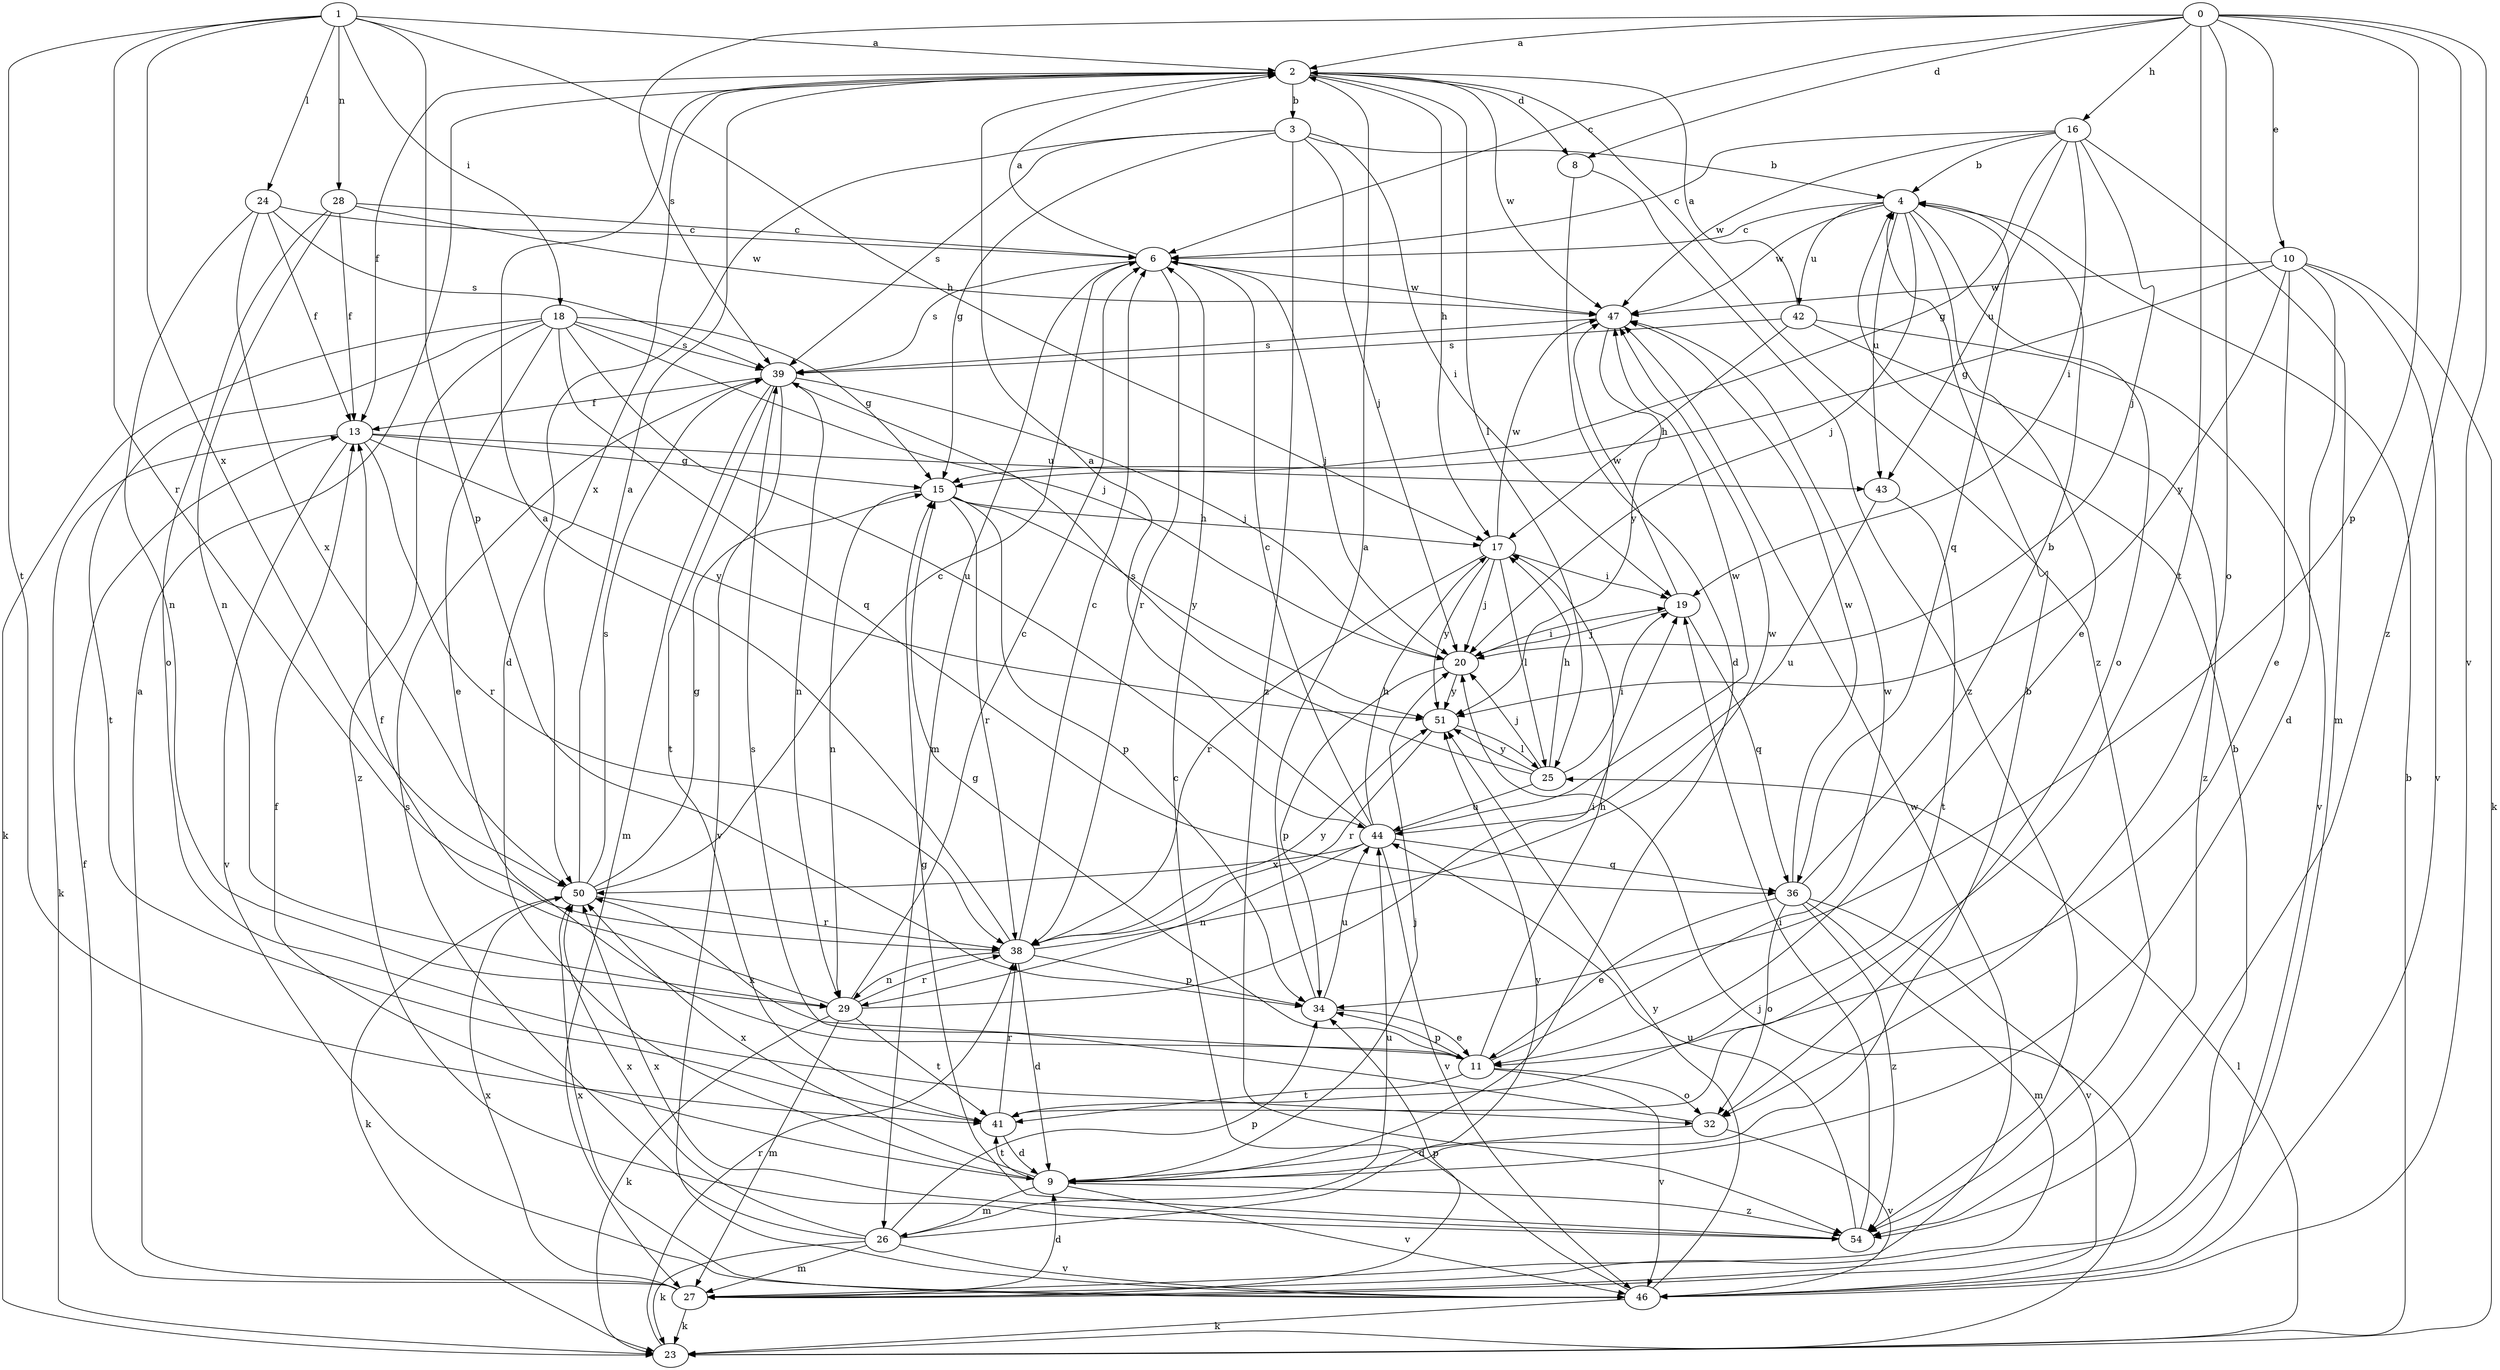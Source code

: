 strict digraph  {
0;
1;
2;
3;
4;
6;
8;
9;
10;
11;
13;
15;
16;
17;
18;
19;
20;
23;
24;
25;
26;
27;
28;
29;
32;
34;
36;
38;
39;
41;
42;
43;
44;
46;
47;
50;
51;
54;
0 -> 2  [label=a];
0 -> 6  [label=c];
0 -> 8  [label=d];
0 -> 10  [label=e];
0 -> 16  [label=h];
0 -> 32  [label=o];
0 -> 34  [label=p];
0 -> 39  [label=s];
0 -> 41  [label=t];
0 -> 46  [label=v];
0 -> 54  [label=z];
1 -> 2  [label=a];
1 -> 17  [label=h];
1 -> 18  [label=i];
1 -> 24  [label=l];
1 -> 28  [label=n];
1 -> 34  [label=p];
1 -> 38  [label=r];
1 -> 41  [label=t];
1 -> 50  [label=x];
2 -> 3  [label=b];
2 -> 8  [label=d];
2 -> 13  [label=f];
2 -> 17  [label=h];
2 -> 25  [label=l];
2 -> 47  [label=w];
2 -> 50  [label=x];
2 -> 54  [label=z];
3 -> 4  [label=b];
3 -> 9  [label=d];
3 -> 15  [label=g];
3 -> 19  [label=i];
3 -> 20  [label=j];
3 -> 39  [label=s];
3 -> 54  [label=z];
4 -> 6  [label=c];
4 -> 11  [label=e];
4 -> 20  [label=j];
4 -> 32  [label=o];
4 -> 36  [label=q];
4 -> 42  [label=u];
4 -> 43  [label=u];
4 -> 47  [label=w];
6 -> 2  [label=a];
6 -> 20  [label=j];
6 -> 26  [label=m];
6 -> 38  [label=r];
6 -> 39  [label=s];
6 -> 47  [label=w];
8 -> 9  [label=d];
8 -> 54  [label=z];
9 -> 4  [label=b];
9 -> 13  [label=f];
9 -> 20  [label=j];
9 -> 26  [label=m];
9 -> 41  [label=t];
9 -> 46  [label=v];
9 -> 50  [label=x];
9 -> 54  [label=z];
10 -> 9  [label=d];
10 -> 11  [label=e];
10 -> 15  [label=g];
10 -> 23  [label=k];
10 -> 46  [label=v];
10 -> 47  [label=w];
10 -> 51  [label=y];
11 -> 15  [label=g];
11 -> 17  [label=h];
11 -> 32  [label=o];
11 -> 34  [label=p];
11 -> 41  [label=t];
11 -> 46  [label=v];
11 -> 47  [label=w];
11 -> 50  [label=x];
13 -> 15  [label=g];
13 -> 23  [label=k];
13 -> 38  [label=r];
13 -> 43  [label=u];
13 -> 46  [label=v];
13 -> 51  [label=y];
15 -> 17  [label=h];
15 -> 29  [label=n];
15 -> 34  [label=p];
15 -> 38  [label=r];
15 -> 51  [label=y];
16 -> 4  [label=b];
16 -> 6  [label=c];
16 -> 15  [label=g];
16 -> 19  [label=i];
16 -> 20  [label=j];
16 -> 27  [label=m];
16 -> 43  [label=u];
16 -> 47  [label=w];
17 -> 19  [label=i];
17 -> 20  [label=j];
17 -> 25  [label=l];
17 -> 38  [label=r];
17 -> 47  [label=w];
17 -> 51  [label=y];
18 -> 11  [label=e];
18 -> 15  [label=g];
18 -> 20  [label=j];
18 -> 23  [label=k];
18 -> 36  [label=q];
18 -> 39  [label=s];
18 -> 41  [label=t];
18 -> 44  [label=u];
18 -> 54  [label=z];
19 -> 20  [label=j];
19 -> 36  [label=q];
19 -> 47  [label=w];
20 -> 19  [label=i];
20 -> 34  [label=p];
20 -> 51  [label=y];
23 -> 4  [label=b];
23 -> 20  [label=j];
23 -> 25  [label=l];
23 -> 38  [label=r];
24 -> 6  [label=c];
24 -> 13  [label=f];
24 -> 29  [label=n];
24 -> 39  [label=s];
24 -> 50  [label=x];
25 -> 17  [label=h];
25 -> 19  [label=i];
25 -> 20  [label=j];
25 -> 39  [label=s];
25 -> 44  [label=u];
25 -> 51  [label=y];
26 -> 23  [label=k];
26 -> 27  [label=m];
26 -> 34  [label=p];
26 -> 39  [label=s];
26 -> 44  [label=u];
26 -> 46  [label=v];
26 -> 50  [label=x];
26 -> 51  [label=y];
27 -> 2  [label=a];
27 -> 4  [label=b];
27 -> 9  [label=d];
27 -> 13  [label=f];
27 -> 23  [label=k];
27 -> 34  [label=p];
27 -> 47  [label=w];
27 -> 50  [label=x];
28 -> 6  [label=c];
28 -> 13  [label=f];
28 -> 29  [label=n];
28 -> 32  [label=o];
28 -> 47  [label=w];
29 -> 6  [label=c];
29 -> 13  [label=f];
29 -> 19  [label=i];
29 -> 23  [label=k];
29 -> 27  [label=m];
29 -> 38  [label=r];
29 -> 41  [label=t];
32 -> 9  [label=d];
32 -> 39  [label=s];
32 -> 46  [label=v];
34 -> 2  [label=a];
34 -> 11  [label=e];
34 -> 44  [label=u];
36 -> 4  [label=b];
36 -> 11  [label=e];
36 -> 27  [label=m];
36 -> 32  [label=o];
36 -> 46  [label=v];
36 -> 47  [label=w];
36 -> 54  [label=z];
38 -> 2  [label=a];
38 -> 6  [label=c];
38 -> 9  [label=d];
38 -> 29  [label=n];
38 -> 34  [label=p];
38 -> 47  [label=w];
38 -> 51  [label=y];
39 -> 13  [label=f];
39 -> 20  [label=j];
39 -> 27  [label=m];
39 -> 29  [label=n];
39 -> 41  [label=t];
39 -> 46  [label=v];
41 -> 9  [label=d];
41 -> 38  [label=r];
42 -> 2  [label=a];
42 -> 17  [label=h];
42 -> 39  [label=s];
42 -> 46  [label=v];
42 -> 54  [label=z];
43 -> 41  [label=t];
43 -> 44  [label=u];
44 -> 2  [label=a];
44 -> 6  [label=c];
44 -> 17  [label=h];
44 -> 29  [label=n];
44 -> 36  [label=q];
44 -> 46  [label=v];
44 -> 47  [label=w];
44 -> 50  [label=x];
46 -> 6  [label=c];
46 -> 23  [label=k];
46 -> 50  [label=x];
46 -> 51  [label=y];
47 -> 39  [label=s];
47 -> 51  [label=y];
50 -> 2  [label=a];
50 -> 6  [label=c];
50 -> 15  [label=g];
50 -> 23  [label=k];
50 -> 38  [label=r];
50 -> 39  [label=s];
51 -> 25  [label=l];
51 -> 38  [label=r];
54 -> 15  [label=g];
54 -> 19  [label=i];
54 -> 44  [label=u];
54 -> 50  [label=x];
}
